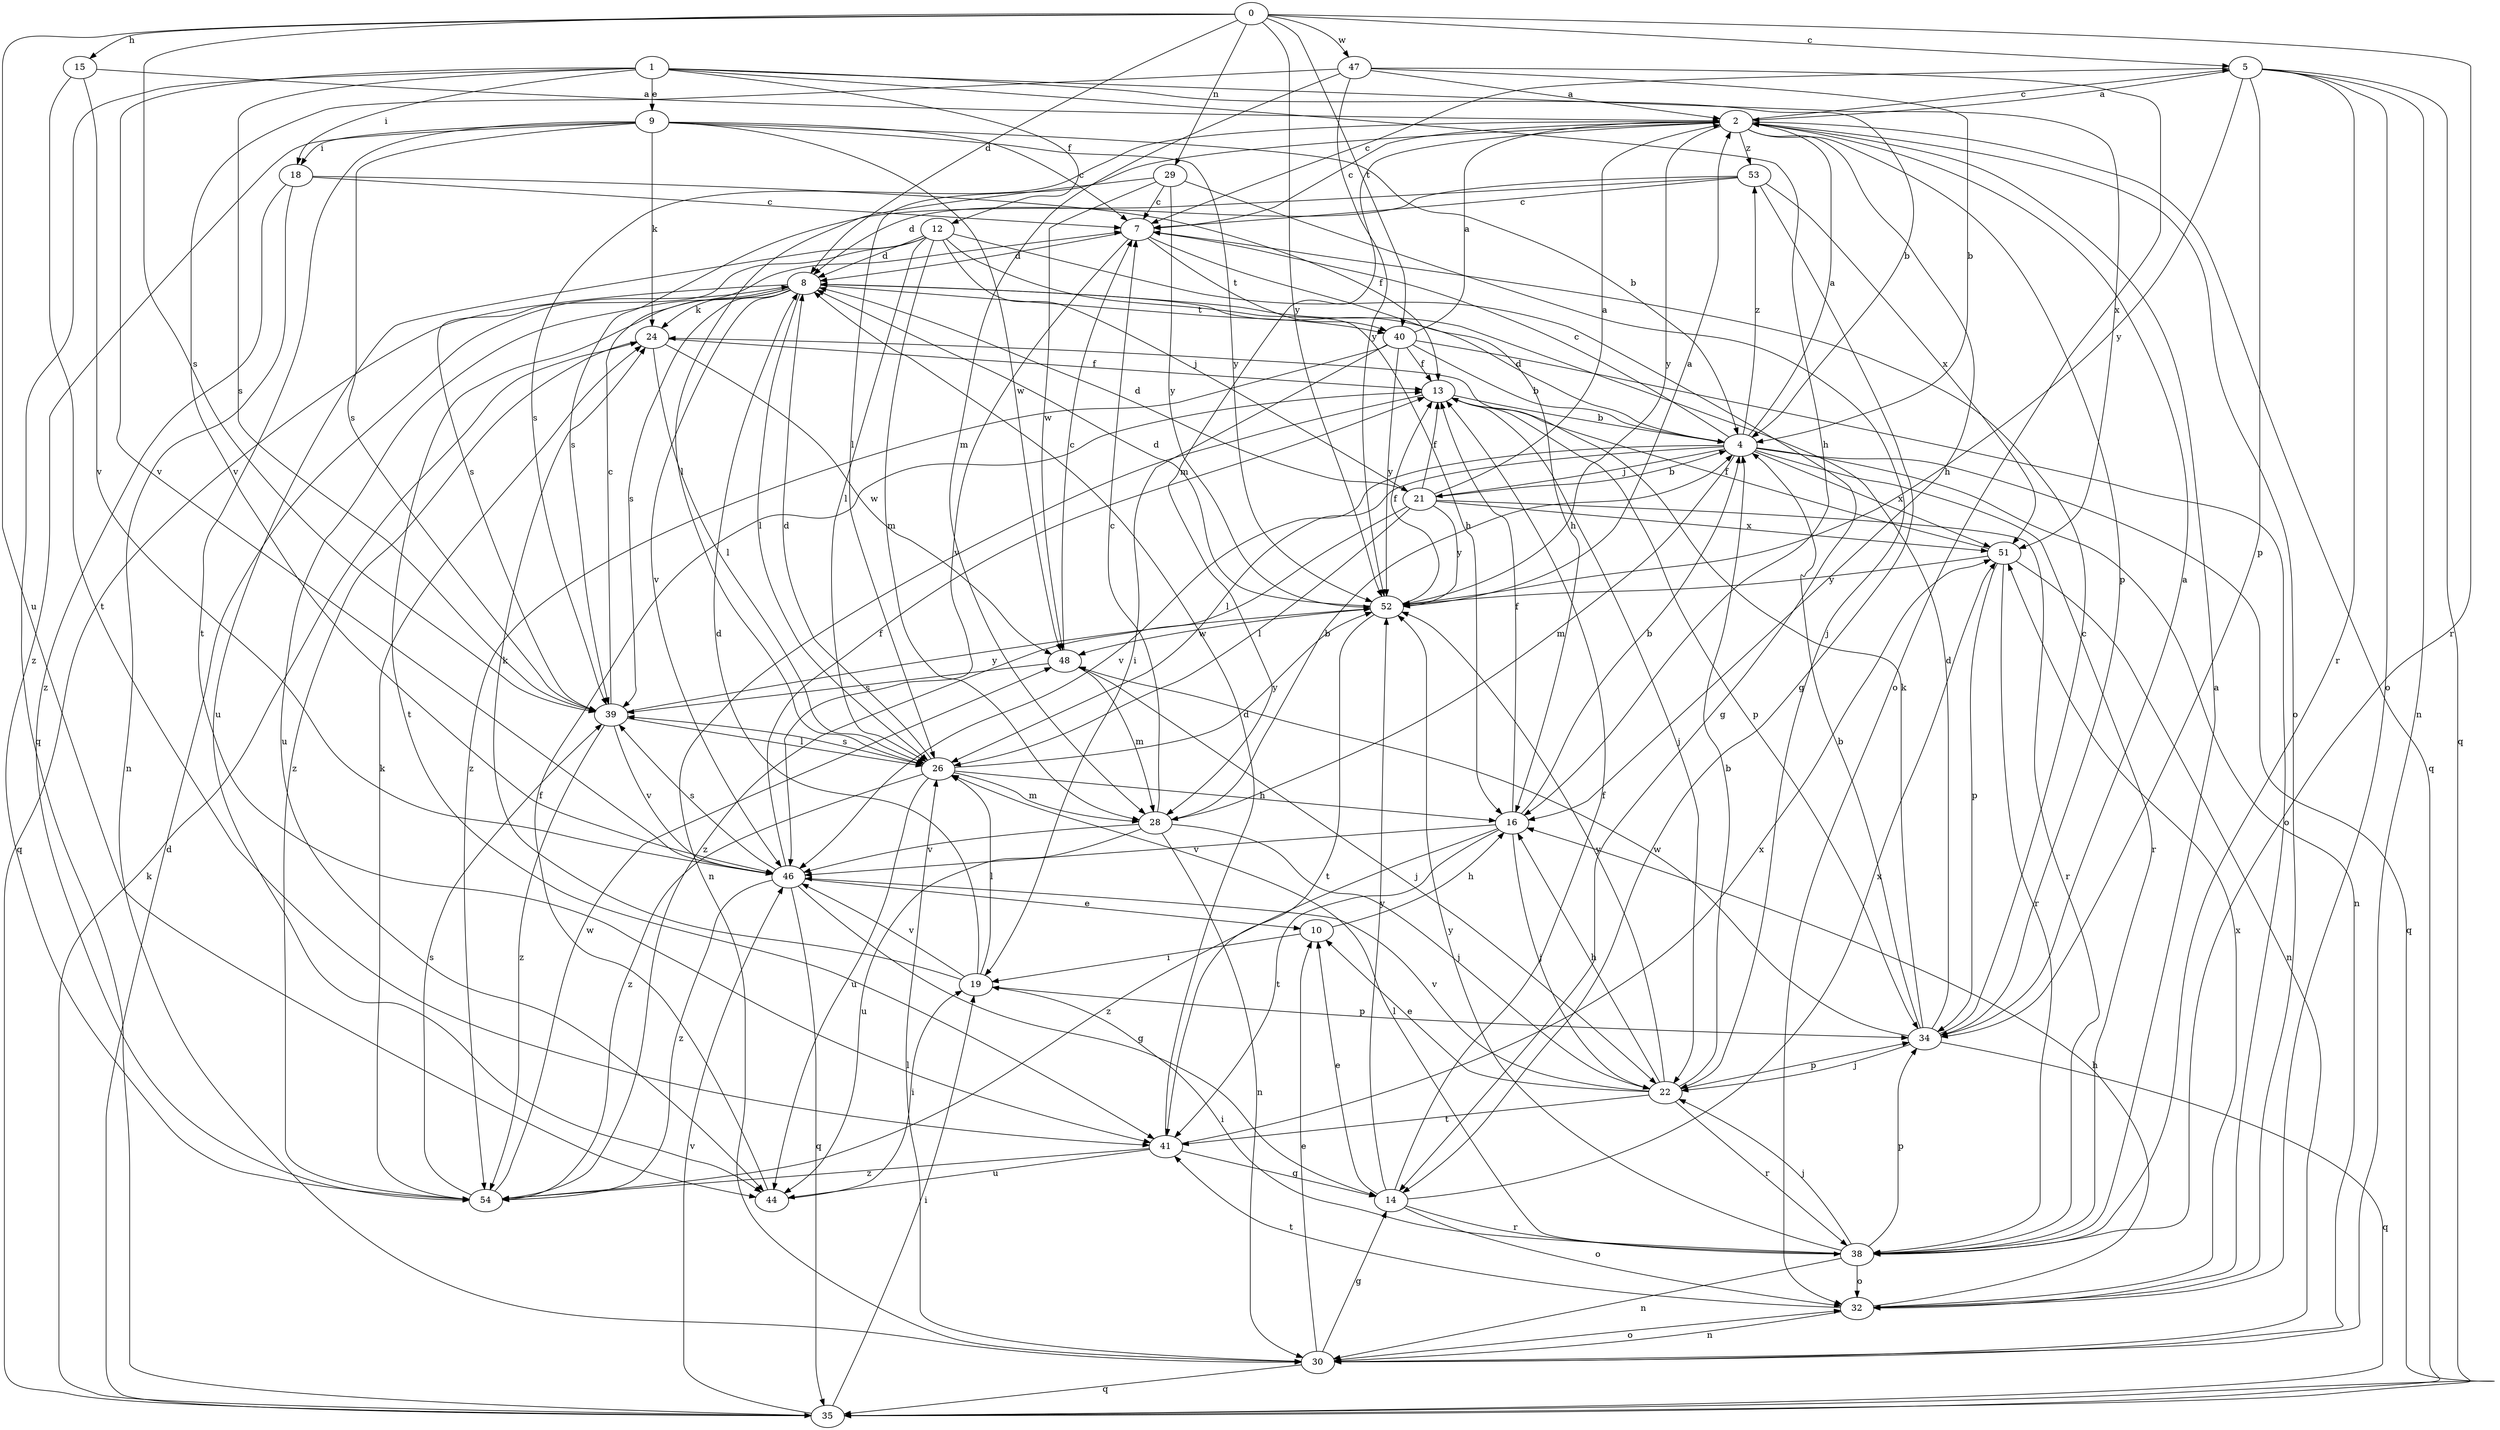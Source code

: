 strict digraph  {
0;
1;
2;
4;
5;
7;
8;
9;
10;
12;
13;
14;
15;
16;
18;
19;
21;
22;
24;
26;
28;
29;
30;
32;
34;
35;
38;
39;
40;
41;
44;
46;
47;
48;
51;
52;
53;
54;
0 -> 5  [label=c];
0 -> 8  [label=d];
0 -> 15  [label=h];
0 -> 29  [label=n];
0 -> 38  [label=r];
0 -> 39  [label=s];
0 -> 40  [label=t];
0 -> 44  [label=u];
0 -> 47  [label=w];
0 -> 52  [label=y];
1 -> 4  [label=b];
1 -> 9  [label=e];
1 -> 12  [label=f];
1 -> 16  [label=h];
1 -> 18  [label=i];
1 -> 35  [label=q];
1 -> 39  [label=s];
1 -> 46  [label=v];
1 -> 51  [label=x];
2 -> 5  [label=c];
2 -> 7  [label=c];
2 -> 16  [label=h];
2 -> 26  [label=l];
2 -> 28  [label=m];
2 -> 32  [label=o];
2 -> 34  [label=p];
2 -> 35  [label=q];
2 -> 39  [label=s];
2 -> 52  [label=y];
2 -> 53  [label=z];
4 -> 2  [label=a];
4 -> 7  [label=c];
4 -> 8  [label=d];
4 -> 21  [label=j];
4 -> 26  [label=l];
4 -> 28  [label=m];
4 -> 30  [label=n];
4 -> 35  [label=q];
4 -> 38  [label=r];
4 -> 46  [label=v];
4 -> 51  [label=x];
4 -> 53  [label=z];
5 -> 2  [label=a];
5 -> 7  [label=c];
5 -> 30  [label=n];
5 -> 32  [label=o];
5 -> 34  [label=p];
5 -> 35  [label=q];
5 -> 38  [label=r];
5 -> 52  [label=y];
7 -> 8  [label=d];
7 -> 16  [label=h];
7 -> 40  [label=t];
7 -> 46  [label=v];
8 -> 24  [label=k];
8 -> 26  [label=l];
8 -> 35  [label=q];
8 -> 39  [label=s];
8 -> 40  [label=t];
8 -> 41  [label=t];
8 -> 44  [label=u];
8 -> 46  [label=v];
9 -> 4  [label=b];
9 -> 7  [label=c];
9 -> 18  [label=i];
9 -> 24  [label=k];
9 -> 39  [label=s];
9 -> 41  [label=t];
9 -> 48  [label=w];
9 -> 52  [label=y];
9 -> 54  [label=z];
10 -> 16  [label=h];
10 -> 19  [label=i];
12 -> 8  [label=d];
12 -> 14  [label=g];
12 -> 16  [label=h];
12 -> 21  [label=j];
12 -> 26  [label=l];
12 -> 28  [label=m];
12 -> 39  [label=s];
12 -> 44  [label=u];
13 -> 4  [label=b];
13 -> 22  [label=j];
13 -> 30  [label=n];
13 -> 34  [label=p];
14 -> 10  [label=e];
14 -> 13  [label=f];
14 -> 32  [label=o];
14 -> 38  [label=r];
14 -> 51  [label=x];
14 -> 52  [label=y];
15 -> 2  [label=a];
15 -> 41  [label=t];
15 -> 46  [label=v];
16 -> 4  [label=b];
16 -> 13  [label=f];
16 -> 22  [label=j];
16 -> 41  [label=t];
16 -> 46  [label=v];
16 -> 54  [label=z];
18 -> 7  [label=c];
18 -> 13  [label=f];
18 -> 30  [label=n];
18 -> 54  [label=z];
19 -> 8  [label=d];
19 -> 24  [label=k];
19 -> 26  [label=l];
19 -> 34  [label=p];
19 -> 46  [label=v];
21 -> 2  [label=a];
21 -> 4  [label=b];
21 -> 8  [label=d];
21 -> 13  [label=f];
21 -> 26  [label=l];
21 -> 38  [label=r];
21 -> 51  [label=x];
21 -> 52  [label=y];
21 -> 54  [label=z];
22 -> 4  [label=b];
22 -> 10  [label=e];
22 -> 16  [label=h];
22 -> 34  [label=p];
22 -> 38  [label=r];
22 -> 41  [label=t];
22 -> 46  [label=v];
22 -> 52  [label=y];
24 -> 13  [label=f];
24 -> 26  [label=l];
24 -> 48  [label=w];
24 -> 54  [label=z];
26 -> 8  [label=d];
26 -> 16  [label=h];
26 -> 28  [label=m];
26 -> 39  [label=s];
26 -> 44  [label=u];
26 -> 52  [label=y];
26 -> 54  [label=z];
28 -> 4  [label=b];
28 -> 7  [label=c];
28 -> 22  [label=j];
28 -> 30  [label=n];
28 -> 44  [label=u];
28 -> 46  [label=v];
29 -> 7  [label=c];
29 -> 22  [label=j];
29 -> 26  [label=l];
29 -> 48  [label=w];
29 -> 52  [label=y];
30 -> 10  [label=e];
30 -> 14  [label=g];
30 -> 26  [label=l];
30 -> 32  [label=o];
30 -> 35  [label=q];
32 -> 16  [label=h];
32 -> 30  [label=n];
32 -> 41  [label=t];
32 -> 51  [label=x];
34 -> 2  [label=a];
34 -> 4  [label=b];
34 -> 7  [label=c];
34 -> 8  [label=d];
34 -> 22  [label=j];
34 -> 24  [label=k];
34 -> 35  [label=q];
34 -> 48  [label=w];
35 -> 8  [label=d];
35 -> 19  [label=i];
35 -> 24  [label=k];
35 -> 46  [label=v];
38 -> 2  [label=a];
38 -> 19  [label=i];
38 -> 22  [label=j];
38 -> 26  [label=l];
38 -> 30  [label=n];
38 -> 32  [label=o];
38 -> 34  [label=p];
38 -> 52  [label=y];
39 -> 7  [label=c];
39 -> 26  [label=l];
39 -> 46  [label=v];
39 -> 52  [label=y];
39 -> 54  [label=z];
40 -> 2  [label=a];
40 -> 4  [label=b];
40 -> 13  [label=f];
40 -> 19  [label=i];
40 -> 32  [label=o];
40 -> 52  [label=y];
40 -> 54  [label=z];
41 -> 8  [label=d];
41 -> 14  [label=g];
41 -> 44  [label=u];
41 -> 51  [label=x];
41 -> 54  [label=z];
44 -> 13  [label=f];
44 -> 19  [label=i];
46 -> 10  [label=e];
46 -> 13  [label=f];
46 -> 14  [label=g];
46 -> 35  [label=q];
46 -> 39  [label=s];
46 -> 54  [label=z];
47 -> 2  [label=a];
47 -> 4  [label=b];
47 -> 28  [label=m];
47 -> 32  [label=o];
47 -> 46  [label=v];
47 -> 52  [label=y];
48 -> 7  [label=c];
48 -> 22  [label=j];
48 -> 28  [label=m];
48 -> 39  [label=s];
51 -> 13  [label=f];
51 -> 30  [label=n];
51 -> 34  [label=p];
51 -> 38  [label=r];
51 -> 52  [label=y];
52 -> 2  [label=a];
52 -> 8  [label=d];
52 -> 13  [label=f];
52 -> 41  [label=t];
52 -> 48  [label=w];
53 -> 7  [label=c];
53 -> 8  [label=d];
53 -> 14  [label=g];
53 -> 39  [label=s];
53 -> 51  [label=x];
54 -> 24  [label=k];
54 -> 39  [label=s];
54 -> 48  [label=w];
}
